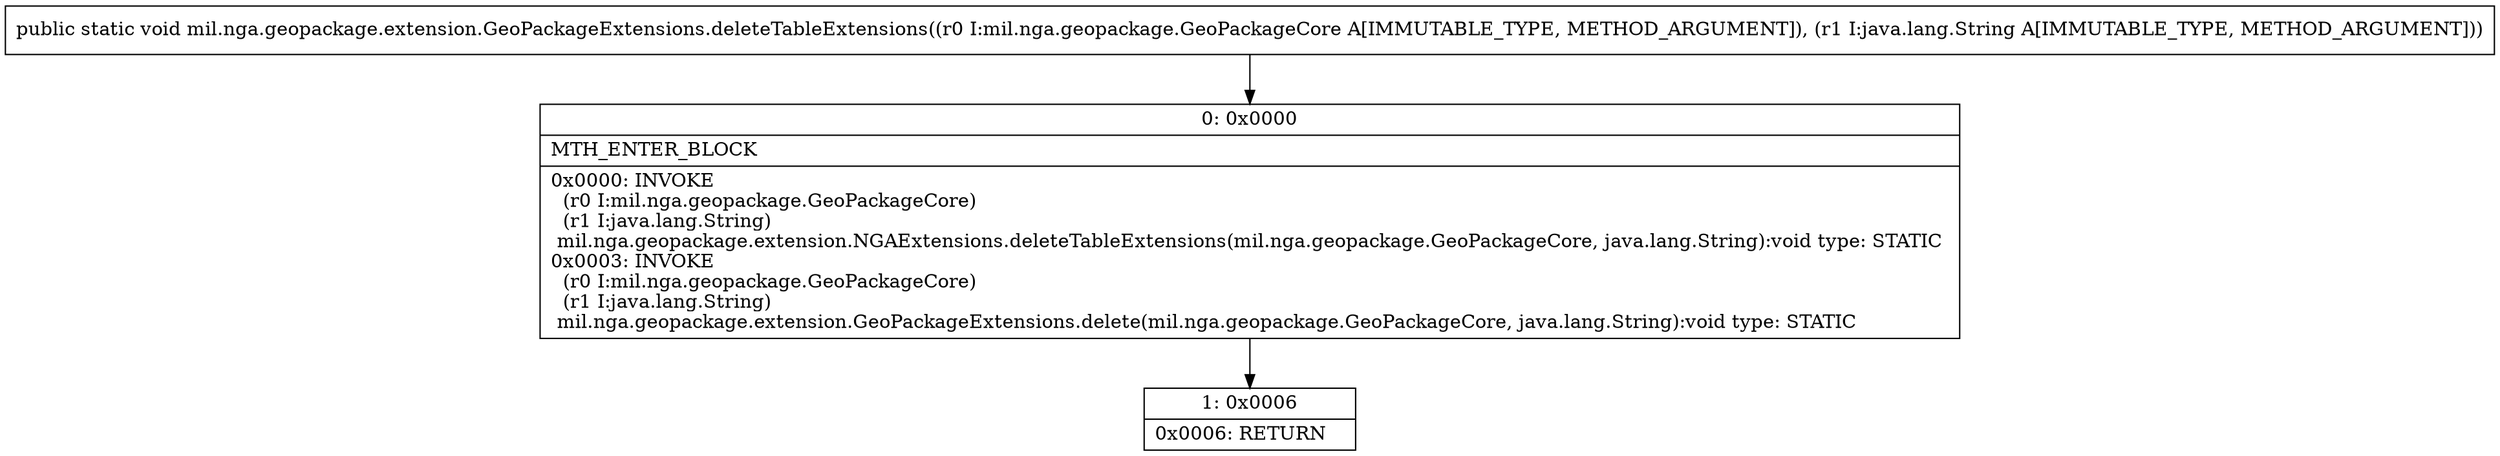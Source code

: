 digraph "CFG formil.nga.geopackage.extension.GeoPackageExtensions.deleteTableExtensions(Lmil\/nga\/geopackage\/GeoPackageCore;Ljava\/lang\/String;)V" {
Node_0 [shape=record,label="{0\:\ 0x0000|MTH_ENTER_BLOCK\l|0x0000: INVOKE  \l  (r0 I:mil.nga.geopackage.GeoPackageCore)\l  (r1 I:java.lang.String)\l mil.nga.geopackage.extension.NGAExtensions.deleteTableExtensions(mil.nga.geopackage.GeoPackageCore, java.lang.String):void type: STATIC \l0x0003: INVOKE  \l  (r0 I:mil.nga.geopackage.GeoPackageCore)\l  (r1 I:java.lang.String)\l mil.nga.geopackage.extension.GeoPackageExtensions.delete(mil.nga.geopackage.GeoPackageCore, java.lang.String):void type: STATIC \l}"];
Node_1 [shape=record,label="{1\:\ 0x0006|0x0006: RETURN   \l}"];
MethodNode[shape=record,label="{public static void mil.nga.geopackage.extension.GeoPackageExtensions.deleteTableExtensions((r0 I:mil.nga.geopackage.GeoPackageCore A[IMMUTABLE_TYPE, METHOD_ARGUMENT]), (r1 I:java.lang.String A[IMMUTABLE_TYPE, METHOD_ARGUMENT])) }"];
MethodNode -> Node_0;
Node_0 -> Node_1;
}

